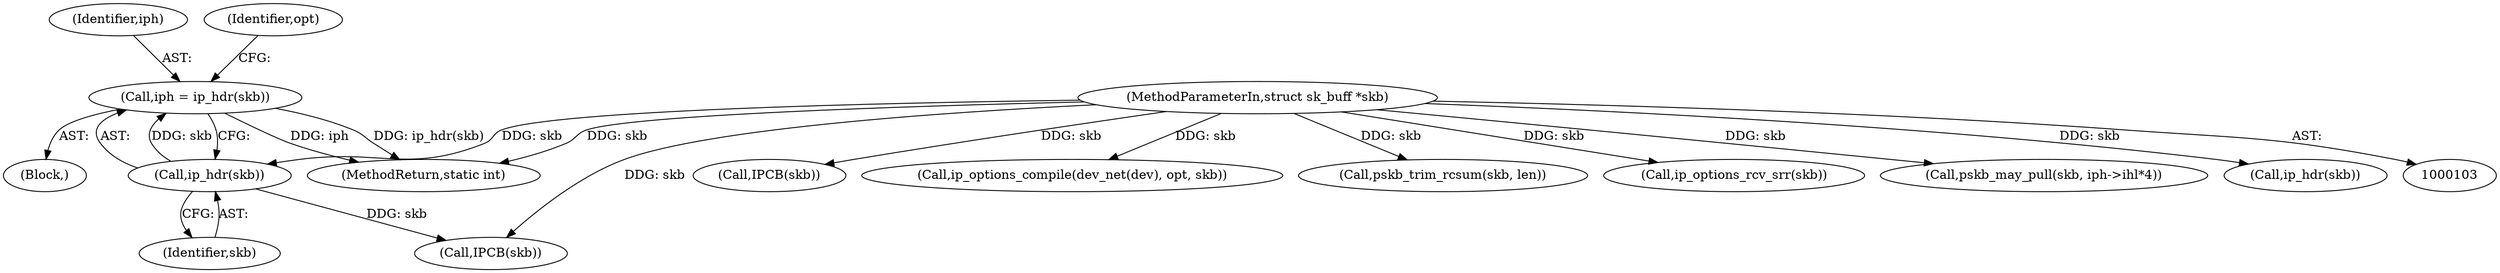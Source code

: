 digraph "0_linux_f8e9881c2aef1e982e5abc25c046820cd0b7cf64@pointer" {
"1000115" [label="(Call,iph = ip_hdr(skb))"];
"1000117" [label="(Call,ip_hdr(skb))"];
"1000104" [label="(MethodParameterIn,struct sk_buff *skb)"];
"1000209" [label="(Call,IPCB(skb))"];
"1000229" [label="(Call,ip_options_compile(dev_net(dev), opt, skb))"];
"1000116" [label="(Identifier,iph)"];
"1000117" [label="(Call,ip_hdr(skb))"];
"1000115" [label="(Call,iph = ip_hdr(skb))"];
"1000268" [label="(MethodReturn,static int)"];
"1000192" [label="(Call,pskb_trim_rcsum(skb, len))"];
"1000254" [label="(Call,ip_options_rcv_srr(skb))"];
"1000120" [label="(Identifier,opt)"];
"1000105" [label="(Block,)"];
"1000104" [label="(MethodParameterIn,struct sk_buff *skb)"];
"1000141" [label="(Call,pskb_may_pull(skb, iph->ihl*4))"];
"1000151" [label="(Call,ip_hdr(skb))"];
"1000118" [label="(Identifier,skb)"];
"1000123" [label="(Call,IPCB(skb))"];
"1000115" -> "1000105"  [label="AST: "];
"1000115" -> "1000117"  [label="CFG: "];
"1000116" -> "1000115"  [label="AST: "];
"1000117" -> "1000115"  [label="AST: "];
"1000120" -> "1000115"  [label="CFG: "];
"1000115" -> "1000268"  [label="DDG: ip_hdr(skb)"];
"1000115" -> "1000268"  [label="DDG: iph"];
"1000117" -> "1000115"  [label="DDG: skb"];
"1000117" -> "1000118"  [label="CFG: "];
"1000118" -> "1000117"  [label="AST: "];
"1000104" -> "1000117"  [label="DDG: skb"];
"1000117" -> "1000123"  [label="DDG: skb"];
"1000104" -> "1000103"  [label="AST: "];
"1000104" -> "1000268"  [label="DDG: skb"];
"1000104" -> "1000123"  [label="DDG: skb"];
"1000104" -> "1000141"  [label="DDG: skb"];
"1000104" -> "1000151"  [label="DDG: skb"];
"1000104" -> "1000192"  [label="DDG: skb"];
"1000104" -> "1000209"  [label="DDG: skb"];
"1000104" -> "1000229"  [label="DDG: skb"];
"1000104" -> "1000254"  [label="DDG: skb"];
}
